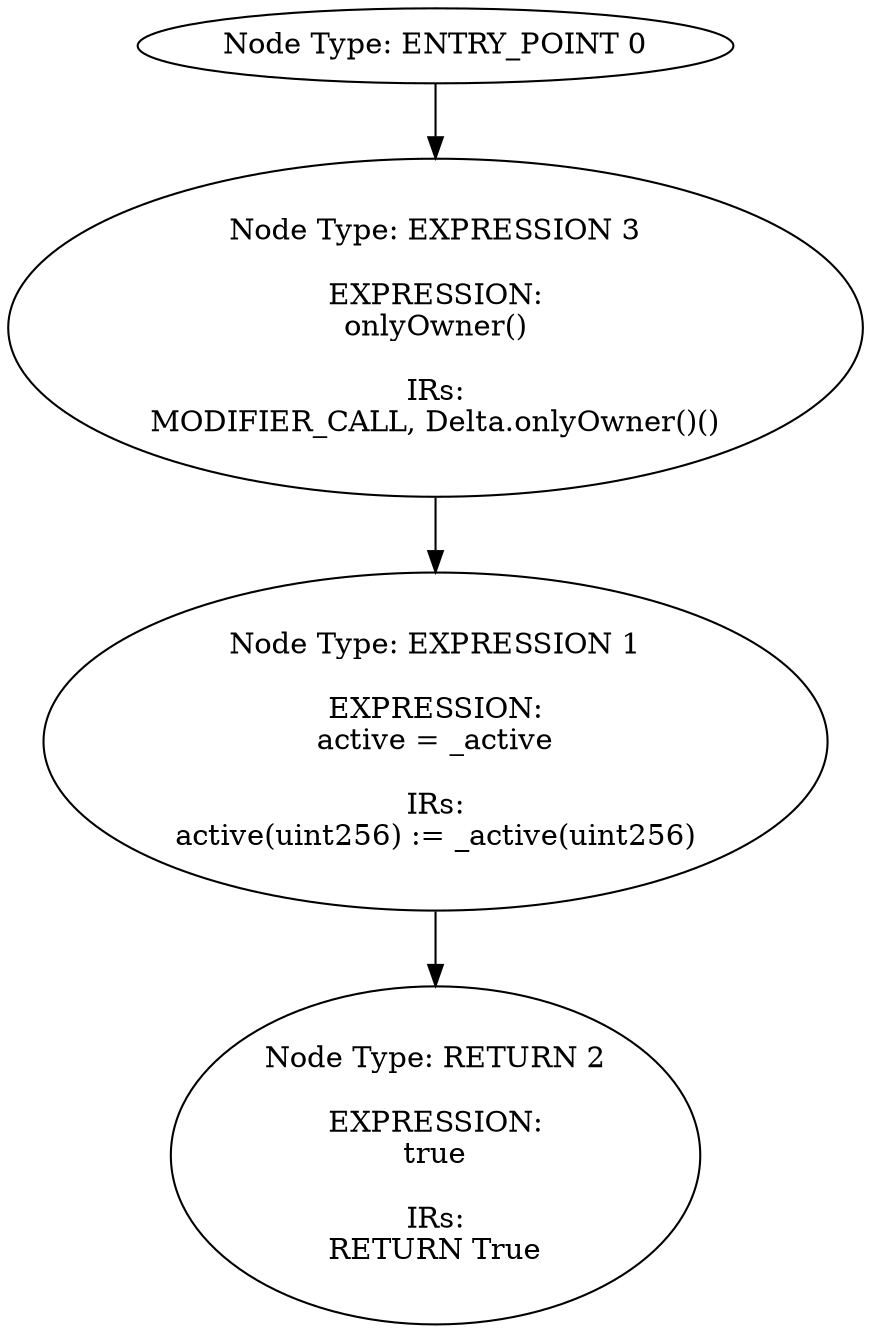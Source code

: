 digraph{
0[label="Node Type: ENTRY_POINT 0
"];
0->3;
1[label="Node Type: EXPRESSION 1

EXPRESSION:
active = _active

IRs:
active(uint256) := _active(uint256)"];
1->2;
2[label="Node Type: RETURN 2

EXPRESSION:
true

IRs:
RETURN True"];
3[label="Node Type: EXPRESSION 3

EXPRESSION:
onlyOwner()

IRs:
MODIFIER_CALL, Delta.onlyOwner()()"];
3->1;
}
